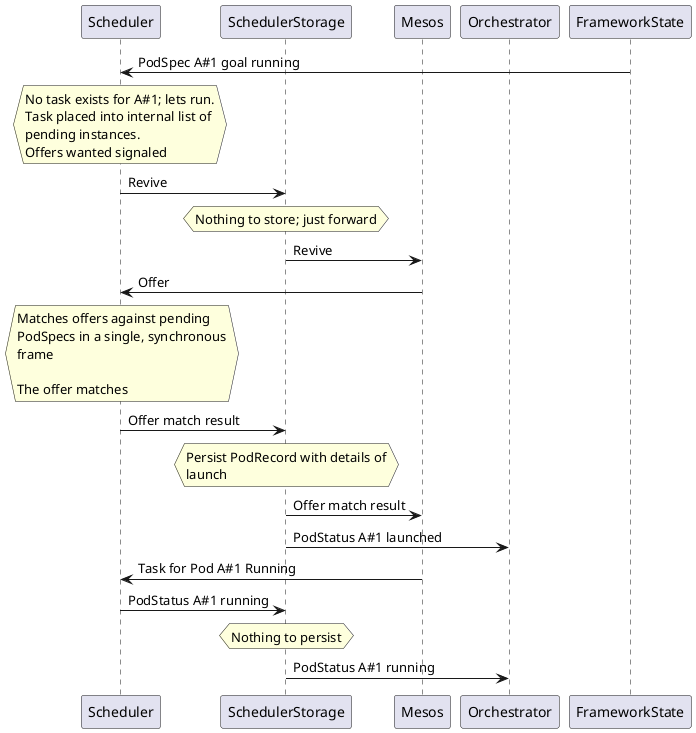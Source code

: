 @startuml Participant FrameworkState
Participant Scheduler
Participant SchedulerStorage
Participant Mesos
Participant Orchestrator

FrameworkState -> Scheduler: PodSpec A#1 goal running
hnote over Scheduler
  No task exists for A#1; lets run.
  Task placed into internal list of
  pending instances.
  Offers wanted signaled
end hnote

Scheduler -> SchedulerStorage: Revive
hnote over SchedulerStorage
  Nothing to store; just forward
end hnote

SchedulerStorage -> Mesos: Revive

Mesos -> Scheduler: Offer
hnote over Scheduler
  Matches offers against pending
  PodSpecs in a single, synchronous
  frame

  The offer matches
end hnote

Scheduler -> SchedulerStorage: Offer match result
hnote over SchedulerStorage
  Persist PodRecord with details of
  launch
end hnote

SchedulerStorage -> Mesos: Offer match result
SchedulerStorage -> Orchestrator: PodStatus A#1 launched


Mesos -> Scheduler: Task for Pod A#1 Running
Scheduler -> SchedulerStorage: PodStatus A#1 running
hnote over SchedulerStorage
  Nothing to persist
end hnote
SchedulerStorage -> Orchestrator: PodStatus A#1 running
@enduml
